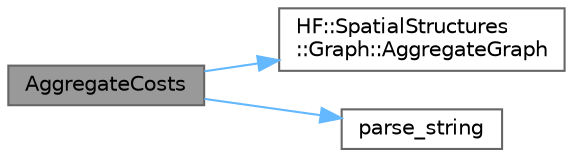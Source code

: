 digraph "AggregateCosts"
{
 // LATEX_PDF_SIZE
  bgcolor="transparent";
  edge [fontname=Helvetica,fontsize=10,labelfontname=Helvetica,labelfontsize=10];
  node [fontname=Helvetica,fontsize=10,shape=box,height=0.2,width=0.4];
  rankdir="LR";
  Node1 [label="AggregateCosts",height=0.2,width=0.4,color="gray40", fillcolor="grey60", style="filled", fontcolor="black",tooltip="Get an ordered array of costs for each node aggregated by the desired function."];
  Node1 -> Node2 [color="steelblue1",style="solid"];
  Node2 [label="HF::SpatialStructures\l::Graph::AggregateGraph",height=0.2,width=0.4,color="grey40", fillcolor="white", style="filled",URL="$a01551.html#a487b0b29dc7c554089e0255779218567",tooltip="Summarize the costs of every outgoing edge for every node in the graph."];
  Node1 -> Node3 [color="steelblue1",style="solid"];
  Node3 [label="parse_string",height=0.2,width=0.4,color="grey40", fillcolor="white", style="filled",URL="$a00434.html#a4a6d9b1a1bf9c8f2b5394875a8ca0c72",tooltip=" "];
}
